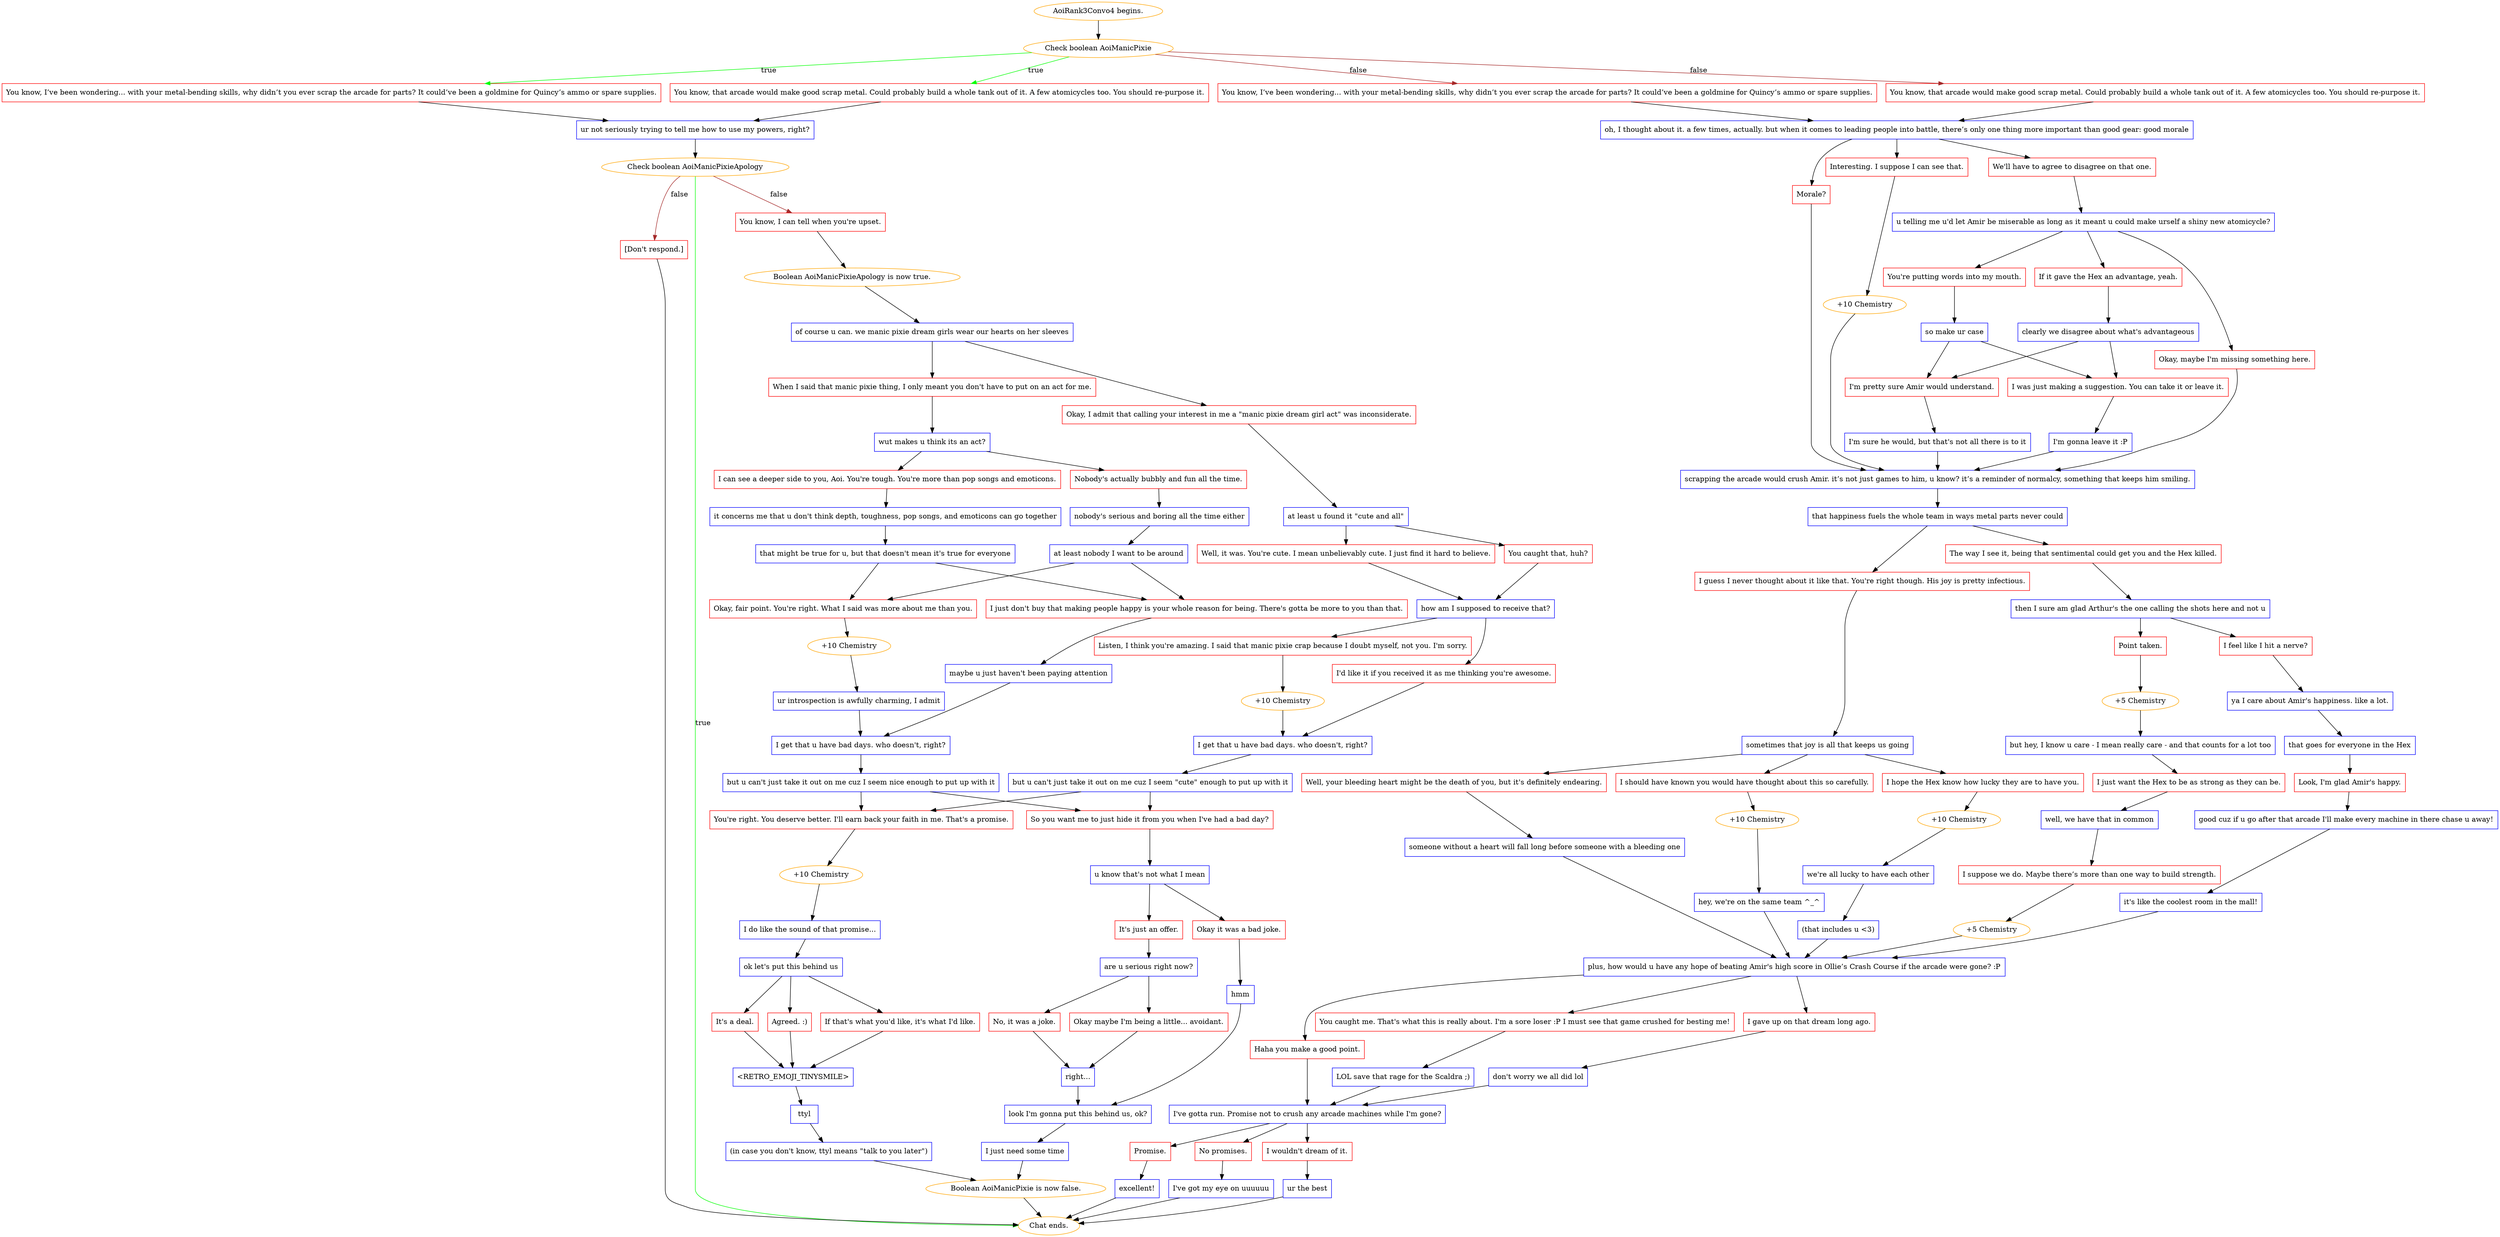 digraph {
	"AoiRank3Convo4 begins." [color=orange];
		"AoiRank3Convo4 begins." -> j2492287909;
	j2492287909 [label="Check boolean AoiManicPixie",color=orange];
		j2492287909 -> j1560865489 [label=true,color=green];
		j2492287909 -> j3980867844 [label=true,color=green];
		j2492287909 -> j3531677652 [label=false,color=brown];
		j2492287909 -> j1717853671 [label=false,color=brown];
	j1560865489 [label="You know, I’ve been wondering... with your metal-bending skills, why didn’t you ever scrap the arcade for parts? It could’ve been a goldmine for Quincy’s ammo or spare supplies.",shape=box,color=red];
		j1560865489 -> j3039720895;
	j3980867844 [label="You know, that arcade would make good scrap metal. Could probably build a whole tank out of it. A few atomicycles too. You should re-purpose it.",shape=box,color=red];
		j3980867844 -> j3039720895;
	j3531677652 [label="You know, I’ve been wondering... with your metal-bending skills, why didn’t you ever scrap the arcade for parts? It could’ve been a goldmine for Quincy’s ammo or spare supplies.",shape=box,color=red];
		j3531677652 -> j357519072;
	j1717853671 [label="You know, that arcade would make good scrap metal. Could probably build a whole tank out of it. A few atomicycles too. You should re-purpose it.",shape=box,color=red];
		j1717853671 -> j357519072;
	j3039720895 [label="ur not seriously trying to tell me how to use my powers, right?",shape=box,color=blue];
		j3039720895 -> j3889849912;
	j357519072 [label="oh, I thought about it. a few times, actually. but when it comes to leading people into battle, there’s only one thing more important than good gear: good morale",shape=box,color=blue];
		j357519072 -> j2810748369;
		j357519072 -> j2137703239;
		j357519072 -> j4118159336;
	j3889849912 [label="Check boolean AoiManicPixieApology",color=orange];
		j3889849912 -> "Chat ends." [label=true,color=green];
		j3889849912 -> j3057896060 [label=false,color=brown];
		j3889849912 -> j3753019363 [label=false,color=brown];
	j2810748369 [label="Morale?",shape=box,color=red];
		j2810748369 -> j444063435;
	j2137703239 [label="Interesting. I suppose I can see that.",shape=box,color=red];
		j2137703239 -> j3704912457;
	j4118159336 [label="We'll have to agree to disagree on that one.",shape=box,color=red];
		j4118159336 -> j3136723536;
	"Chat ends." [color=orange];
	j3057896060 [label="You know, I can tell when you're upset.",shape=box,color=red];
		j3057896060 -> j1112573837;
	j3753019363 [label="[Don't respond.]",shape=box,color=red];
		j3753019363 -> "Chat ends.";
	j444063435 [label="scrapping the arcade would crush Amir. it’s not just games to him, u know? it’s a reminder of normalcy, something that keeps him smiling.",shape=box,color=blue];
		j444063435 -> j399953931;
	j3704912457 [label="+10 Chemistry",color=orange];
		j3704912457 -> j444063435;
	j3136723536 [label="u telling me u'd let Amir be miserable as long as it meant u could make urself a shiny new atomicycle?",shape=box,color=blue];
		j3136723536 -> j1753382286;
		j3136723536 -> j4134655606;
		j3136723536 -> j1271212904;
	j1112573837 [label="Boolean AoiManicPixieApology is now true.",color=orange];
		j1112573837 -> j230665805;
	j399953931 [label="that happiness fuels the whole team in ways metal parts never could",shape=box,color=blue];
		j399953931 -> j3933979337;
		j399953931 -> j683454716;
	j1753382286 [label="If it gave the Hex an advantage, yeah.",shape=box,color=red];
		j1753382286 -> j2227030187;
	j4134655606 [label="You're putting words into my mouth.",shape=box,color=red];
		j4134655606 -> j1220935146;
	j1271212904 [label="Okay, maybe I'm missing something here.",shape=box,color=red];
		j1271212904 -> j444063435;
	j230665805 [label="of course u can. we manic pixie dream girls wear our hearts on her sleeves",shape=box,color=blue];
		j230665805 -> j2967189918;
		j230665805 -> j3994332501;
	j3933979337 [label="I guess I never thought about it like that. You're right though. His joy is pretty infectious.",shape=box,color=red];
		j3933979337 -> j3169851635;
	j683454716 [label="The way I see it, being that sentimental could get you and the Hex killed.",shape=box,color=red];
		j683454716 -> j2624205115;
	j2227030187 [label="clearly we disagree about what's advantageous",shape=box,color=blue];
		j2227030187 -> j4274285696;
		j2227030187 -> j2765339820;
	j1220935146 [label="so make ur case",shape=box,color=blue];
		j1220935146 -> j4274285696;
		j1220935146 -> j2765339820;
	j2967189918 [label="Okay, I admit that calling your interest in me a \"manic pixie dream girl act\" was inconsiderate.",shape=box,color=red];
		j2967189918 -> j387646313;
	j3994332501 [label="When I said that manic pixie thing, I only meant you don't have to put on an act for me.",shape=box,color=red];
		j3994332501 -> j1766459899;
	j3169851635 [label="sometimes that joy is all that keeps us going",shape=box,color=blue];
		j3169851635 -> j104415017;
		j3169851635 -> j3342291742;
		j3169851635 -> j4269465005;
	j2624205115 [label="then I sure am glad Arthur's the one calling the shots here and not u",shape=box,color=blue];
		j2624205115 -> j1343143347;
		j2624205115 -> j1815009885;
	j4274285696 [label="I was just making a suggestion. You can take it or leave it.",shape=box,color=red];
		j4274285696 -> j3358505922;
	j2765339820 [label="I'm pretty sure Amir would understand.",shape=box,color=red];
		j2765339820 -> j1113964853;
	j387646313 [label="at least u found it \"cute and all\"",shape=box,color=blue];
		j387646313 -> j2728425674;
		j387646313 -> j2122621425;
	j1766459899 [label="wut makes u think its an act?",shape=box,color=blue];
		j1766459899 -> j1763674976;
		j1766459899 -> j2106197465;
	j104415017 [label="I should have known you would have thought about this so carefully.",shape=box,color=red];
		j104415017 -> j3488900384;
	j3342291742 [label="I hope the Hex know how lucky they are to have you.",shape=box,color=red];
		j3342291742 -> j451546539;
	j4269465005 [label="Well, your bleeding heart might be the death of you, but it's definitely endearing.",shape=box,color=red];
		j4269465005 -> j2796816703;
	j1343143347 [label="Point taken.",shape=box,color=red];
		j1343143347 -> j3282380250;
	j1815009885 [label="I feel like I hit a nerve?",shape=box,color=red];
		j1815009885 -> j2306561476;
	j3358505922 [label="I'm gonna leave it :P",shape=box,color=blue];
		j3358505922 -> j444063435;
	j1113964853 [label="I'm sure he would, but that's not all there is to it",shape=box,color=blue];
		j1113964853 -> j444063435;
	j2728425674 [label="Well, it was. You're cute. I mean unbelievably cute. I just find it hard to believe.",shape=box,color=red];
		j2728425674 -> j1899098927;
	j2122621425 [label="You caught that, huh?",shape=box,color=red];
		j2122621425 -> j1899098927;
	j1763674976 [label="Nobody's actually bubbly and fun all the time.",shape=box,color=red];
		j1763674976 -> j2982244238;
	j2106197465 [label="I can see a deeper side to you, Aoi. You're tough. You're more than pop songs and emoticons.",shape=box,color=red];
		j2106197465 -> j4050195774;
	j3488900384 [label="+10 Chemistry",color=orange];
		j3488900384 -> j500744727;
	j451546539 [label="+10 Chemistry",color=orange];
		j451546539 -> j2578131544;
	j2796816703 [label="someone without a heart will fall long before someone with a bleeding one",shape=box,color=blue];
		j2796816703 -> j1649870988;
	j3282380250 [label="+5 Chemistry",color=orange];
		j3282380250 -> j1792815409;
	j2306561476 [label="ya I care about Amir's happiness. like a lot.",shape=box,color=blue];
		j2306561476 -> j251954024;
	j1899098927 [label="how am I supposed to receive that?",shape=box,color=blue];
		j1899098927 -> j2035860586;
		j1899098927 -> j2139341650;
	j2982244238 [label="nobody's serious and boring all the time either",shape=box,color=blue];
		j2982244238 -> j2910747955;
	j4050195774 [label="it concerns me that u don't think depth, toughness, pop songs, and emoticons can go together",shape=box,color=blue];
		j4050195774 -> j1056036600;
	j500744727 [label="hey, we're on the same team ^_^",shape=box,color=blue];
		j500744727 -> j1649870988;
	j2578131544 [label="we're all lucky to have each other",shape=box,color=blue];
		j2578131544 -> j4268183811;
	j1649870988 [label="plus, how would u have any hope of beating Amir's high score in Ollie’s Crash Course if the arcade were gone? :P",shape=box,color=blue];
		j1649870988 -> j408150261;
		j1649870988 -> j393202308;
		j1649870988 -> j3115190849;
	j1792815409 [label="but hey, I know u care - I mean really care - and that counts for a lot too",shape=box,color=blue];
		j1792815409 -> j373676694;
	j251954024 [label="that goes for everyone in the Hex",shape=box,color=blue];
		j251954024 -> j393641565;
	j2035860586 [label="Listen, I think you're amazing. I said that manic pixie crap because I doubt myself, not you. I'm sorry.",shape=box,color=red];
		j2035860586 -> j864831155;
	j2139341650 [label="I'd like it if you received it as me thinking you're awesome.",shape=box,color=red];
		j2139341650 -> j3376254193;
	j2910747955 [label="at least nobody I want to be around",shape=box,color=blue];
		j2910747955 -> j3359114938;
		j2910747955 -> j2536310543;
	j1056036600 [label="that might be true for u, but that doesn't mean it's true for everyone",shape=box,color=blue];
		j1056036600 -> j2536310543;
		j1056036600 -> j3359114938;
	j4268183811 [label="(that includes u <3)",shape=box,color=blue];
		j4268183811 -> j1649870988;
	j408150261 [label="You caught me. That's what this is really about. I'm a sore loser :P I must see that game crushed for besting me!",shape=box,color=red];
		j408150261 -> j3398813476;
	j393202308 [label="Haha you make a good point.",shape=box,color=red];
		j393202308 -> j1461773117;
	j3115190849 [label="I gave up on that dream long ago.",shape=box,color=red];
		j3115190849 -> j625717762;
	j373676694 [label="I just want the Hex to be as strong as they can be.",shape=box,color=red];
		j373676694 -> j1346541545;
	j393641565 [label="Look, I'm glad Amir's happy.",shape=box,color=red];
		j393641565 -> j740925059;
	j864831155 [label="+10 Chemistry",color=orange];
		j864831155 -> j3376254193;
	j3376254193 [label="I get that u have bad days. who doesn't, right?",shape=box,color=blue];
		j3376254193 -> j2974514080;
	j3359114938 [label="I just don't buy that making people happy is your whole reason for being. There's gotta be more to you than that.",shape=box,color=red];
		j3359114938 -> j1416501281;
	j2536310543 [label="Okay, fair point. You're right. What I said was more about me than you.",shape=box,color=red];
		j2536310543 -> j2773623462;
	j3398813476 [label="LOL save that rage for the Scaldra ;)",shape=box,color=blue];
		j3398813476 -> j1461773117;
	j1461773117 [label="I've gotta run. Promise not to crush any arcade machines while I'm gone?",shape=box,color=blue];
		j1461773117 -> j2147604622;
		j1461773117 -> j3172123844;
		j1461773117 -> j459323990;
	j625717762 [label="don't worry we all did lol",shape=box,color=blue];
		j625717762 -> j1461773117;
	j1346541545 [label="well, we have that in common",shape=box,color=blue];
		j1346541545 -> j1231979605;
	j740925059 [label="good cuz if u go after that arcade I'll make every machine in there chase u away!",shape=box,color=blue];
		j740925059 -> j920432989;
	j2974514080 [label="but u can't just take it out on me cuz I seem \"cute\" enough to put up with it",shape=box,color=blue];
		j2974514080 -> j3540348727;
		j2974514080 -> j213296360;
	j1416501281 [label="maybe u just haven't been paying attention",shape=box,color=blue];
		j1416501281 -> j2501902271;
	j2773623462 [label="+10 Chemistry",color=orange];
		j2773623462 -> j41082173;
	j2147604622 [label="Promise.",shape=box,color=red];
		j2147604622 -> j4048116376;
	j3172123844 [label="No promises.",shape=box,color=red];
		j3172123844 -> j2853743584;
	j459323990 [label="I wouldn't dream of it.",shape=box,color=red];
		j459323990 -> j577254953;
	j1231979605 [label="I suppose we do. Maybe there’s more than one way to build strength.",shape=box,color=red];
		j1231979605 -> j57441679;
	j920432989 [label="it's like the coolest room in the mall!",shape=box,color=blue];
		j920432989 -> j1649870988;
	j3540348727 [label="You're right. You deserve better. I'll earn back your faith in me. That's a promise.",shape=box,color=red];
		j3540348727 -> j522569778;
	j213296360 [label="So you want me to just hide it from you when I've had a bad day?",shape=box,color=red];
		j213296360 -> j223257234;
	j2501902271 [label="I get that u have bad days. who doesn't, right?",shape=box,color=blue];
		j2501902271 -> j1251990509;
	j41082173 [label="ur introspection is awfully charming, I admit",shape=box,color=blue];
		j41082173 -> j2501902271;
	j4048116376 [label="excellent!",shape=box,color=blue];
		j4048116376 -> "Chat ends.";
	j2853743584 [label="I've got my eye on uuuuuu",shape=box,color=blue];
		j2853743584 -> "Chat ends.";
	j577254953 [label="ur the best",shape=box,color=blue];
		j577254953 -> "Chat ends.";
	j57441679 [label="+5 Chemistry",color=orange];
		j57441679 -> j1649870988;
	j522569778 [label="+10 Chemistry",color=orange];
		j522569778 -> j469091278;
	j223257234 [label="u know that's not what I mean",shape=box,color=blue];
		j223257234 -> j2237209302;
		j223257234 -> j3681534399;
	j1251990509 [label="but u can't just take it out on me cuz I seem nice enough to put up with it",shape=box,color=blue];
		j1251990509 -> j3540348727;
		j1251990509 -> j213296360;
	j469091278 [label="I do like the sound of that promise...",shape=box,color=blue];
		j469091278 -> j3781425050;
	j2237209302 [label="It's just an offer.",shape=box,color=red];
		j2237209302 -> j1155363292;
	j3681534399 [label="Okay it was a bad joke.",shape=box,color=red];
		j3681534399 -> j2674146795;
	j3781425050 [label="ok let's put this behind us",shape=box,color=blue];
		j3781425050 -> j3912772301;
		j3781425050 -> j175010154;
		j3781425050 -> j1607778154;
	j1155363292 [label="are u serious right now?",shape=box,color=blue];
		j1155363292 -> j1783919172;
		j1155363292 -> j222396913;
	j2674146795 [label="hmm",shape=box,color=blue];
		j2674146795 -> j2042686502;
	j3912772301 [label="It's a deal.",shape=box,color=red];
		j3912772301 -> j2031818668;
	j175010154 [label="Agreed. :)",shape=box,color=red];
		j175010154 -> j2031818668;
	j1607778154 [label="If that's what you'd like, it's what I'd like.",shape=box,color=red];
		j1607778154 -> j2031818668;
	j1783919172 [label="Okay maybe I'm being a little... avoidant.",shape=box,color=red];
		j1783919172 -> j1504223923;
	j222396913 [label="No, it was a joke.",shape=box,color=red];
		j222396913 -> j1504223923;
	j2042686502 [label="look I'm gonna put this behind us, ok?",shape=box,color=blue];
		j2042686502 -> j2045148476;
	j2031818668 [label="<RETRO_EMOJI_TINYSMILE>",shape=box,color=blue];
		j2031818668 -> j1858444684;
	j1504223923 [label="right...",shape=box,color=blue];
		j1504223923 -> j2042686502;
	j2045148476 [label="I just need some time",shape=box,color=blue];
		j2045148476 -> j2477397060;
	j1858444684 [label="ttyl",shape=box,color=blue];
		j1858444684 -> j430002601;
	j2477397060 [label="Boolean AoiManicPixie is now false.",color=orange];
		j2477397060 -> "Chat ends.";
	j430002601 [label="(in case you don't know, ttyl means \"talk to you later\")",shape=box,color=blue];
		j430002601 -> j2477397060;
}